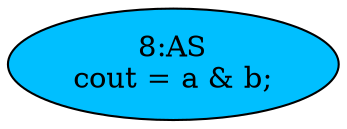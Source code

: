 strict digraph "" {
	node [label="\N"];
	"8:AS"	[ast="<pyverilog.vparser.ast.Assign object at 0x7ff94f8b1410>",
		def_var="['cout']",
		fillcolor=deepskyblue,
		label="8:AS
cout = a & b;",
		statements="[]",
		style=filled,
		typ=Assign,
		use_var="['a', 'b']"];
}
